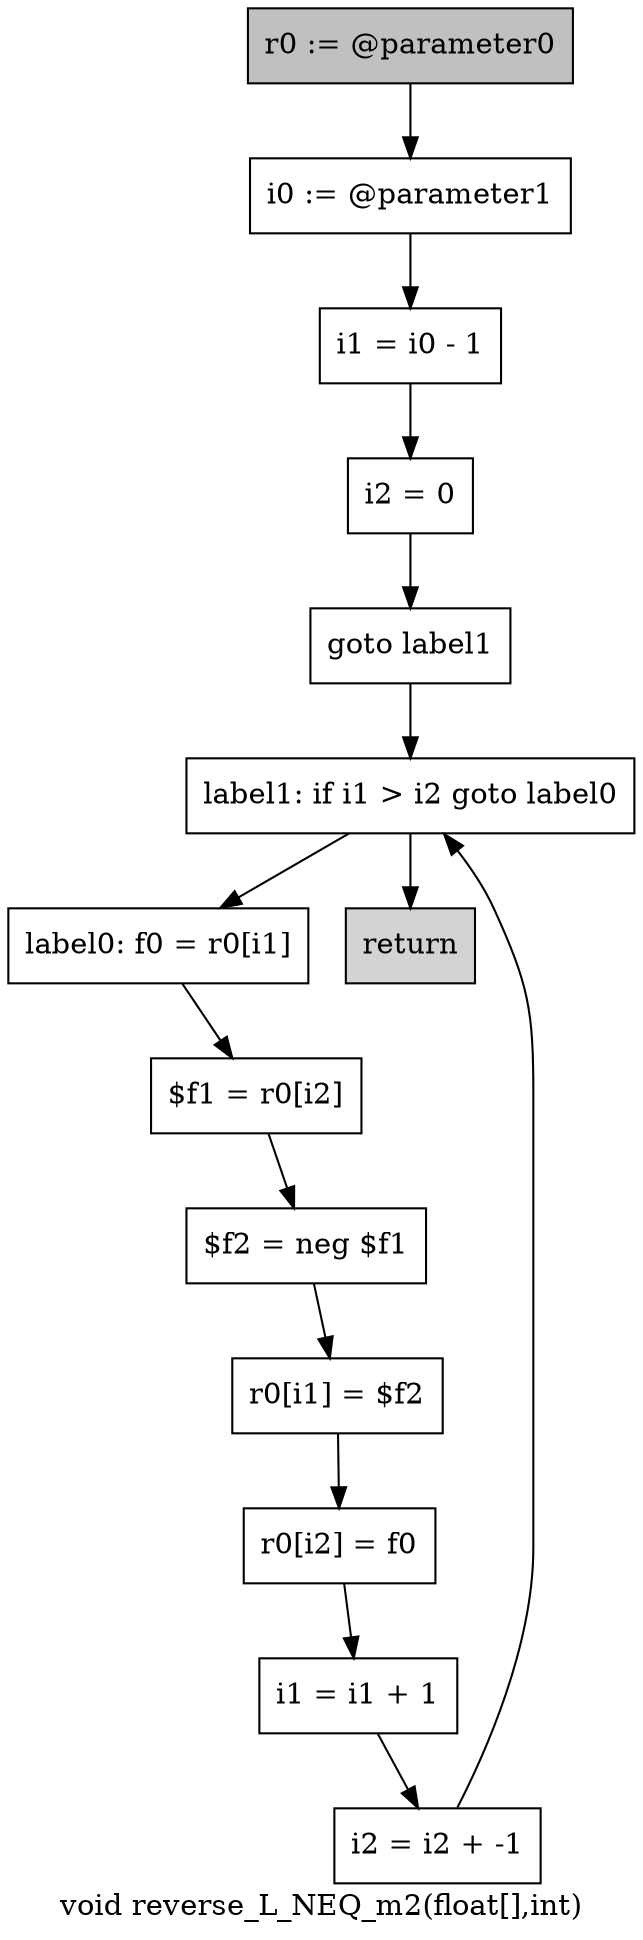 digraph "void reverse_L_NEQ_m2(float[],int)" {
    label="void reverse_L_NEQ_m2(float[],int)";
    node [shape=box];
    "0" [style=filled,fillcolor=gray,label="r0 := @parameter0",];
    "1" [label="i0 := @parameter1",];
    "0"->"1";
    "2" [label="i1 = i0 - 1",];
    "1"->"2";
    "3" [label="i2 = 0",];
    "2"->"3";
    "4" [label="goto label1",];
    "3"->"4";
    "12" [label="label1: if i1 > i2 goto label0",];
    "4"->"12";
    "5" [label="label0: f0 = r0[i1]",];
    "6" [label="$f1 = r0[i2]",];
    "5"->"6";
    "7" [label="$f2 = neg $f1",];
    "6"->"7";
    "8" [label="r0[i1] = $f2",];
    "7"->"8";
    "9" [label="r0[i2] = f0",];
    "8"->"9";
    "10" [label="i1 = i1 + 1",];
    "9"->"10";
    "11" [label="i2 = i2 + -1",];
    "10"->"11";
    "11"->"12";
    "12"->"5";
    "13" [style=filled,fillcolor=lightgray,label="return",];
    "12"->"13";
}
